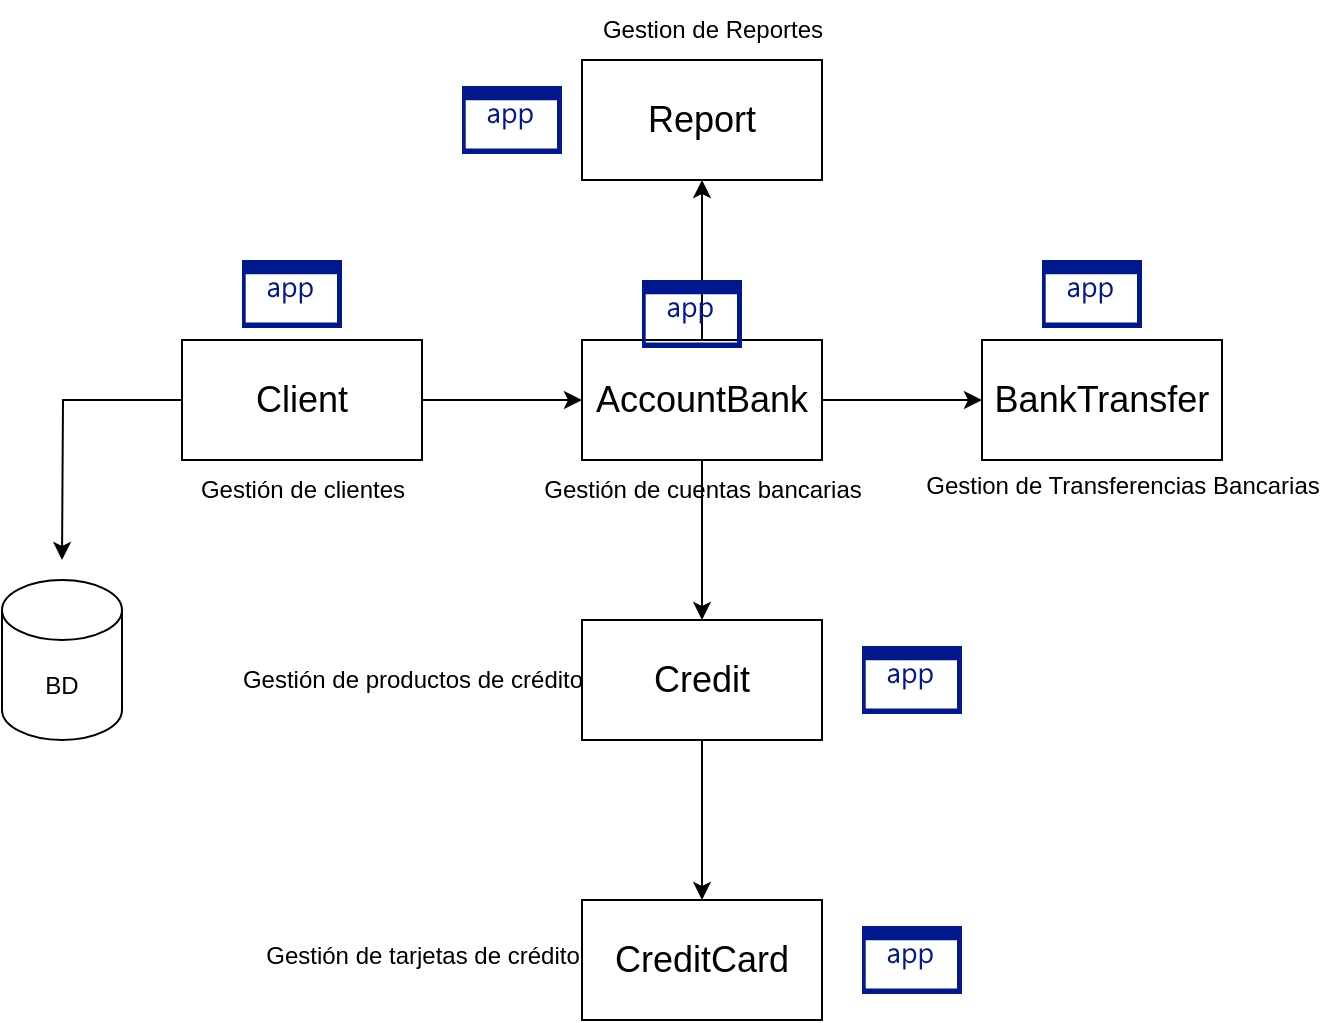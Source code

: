 <mxfile version="21.3.8" type="device">
  <diagram name="Página-1" id="Gio7KG2NXPK5Yx0mutEf">
    <mxGraphModel dx="1050" dy="1707" grid="1" gridSize="10" guides="1" tooltips="1" connect="1" arrows="1" fold="1" page="1" pageScale="1" pageWidth="827" pageHeight="1169" math="0" shadow="0">
      <root>
        <mxCell id="0" />
        <mxCell id="1" parent="0" />
        <mxCell id="1FsUyw3Njqve6poEUlqJ-3" value="" style="edgeStyle=orthogonalEdgeStyle;rounded=0;orthogonalLoop=1;jettySize=auto;html=1;" parent="1" source="1FsUyw3Njqve6poEUlqJ-1" target="1FsUyw3Njqve6poEUlqJ-2" edge="1">
          <mxGeometry relative="1" as="geometry" />
        </mxCell>
        <mxCell id="wBw1clL6-mYDns_y-LOk-19" value="" style="edgeStyle=orthogonalEdgeStyle;rounded=0;orthogonalLoop=1;jettySize=auto;html=1;" edge="1" parent="1" source="1FsUyw3Njqve6poEUlqJ-1">
          <mxGeometry relative="1" as="geometry">
            <mxPoint x="90" y="230" as="targetPoint" />
          </mxGeometry>
        </mxCell>
        <mxCell id="1FsUyw3Njqve6poEUlqJ-1" value="&lt;font style=&quot;font-size: 18px;&quot;&gt;Client&lt;/font&gt;" style="rounded=0;whiteSpace=wrap;html=1;" parent="1" vertex="1">
          <mxGeometry x="150" y="120" width="120" height="60" as="geometry" />
        </mxCell>
        <mxCell id="wBw1clL6-mYDns_y-LOk-3" value="" style="edgeStyle=orthogonalEdgeStyle;rounded=0;orthogonalLoop=1;jettySize=auto;html=1;" edge="1" parent="1" source="1FsUyw3Njqve6poEUlqJ-2" target="wBw1clL6-mYDns_y-LOk-2">
          <mxGeometry relative="1" as="geometry" />
        </mxCell>
        <mxCell id="wBw1clL6-mYDns_y-LOk-8" value="" style="edgeStyle=orthogonalEdgeStyle;rounded=0;orthogonalLoop=1;jettySize=auto;html=1;" edge="1" parent="1" source="1FsUyw3Njqve6poEUlqJ-2" target="1FsUyw3Njqve6poEUlqJ-4">
          <mxGeometry relative="1" as="geometry" />
        </mxCell>
        <mxCell id="wBw1clL6-mYDns_y-LOk-13" value="" style="edgeStyle=orthogonalEdgeStyle;rounded=0;orthogonalLoop=1;jettySize=auto;html=1;" edge="1" parent="1" source="1FsUyw3Njqve6poEUlqJ-2" target="wBw1clL6-mYDns_y-LOk-12">
          <mxGeometry relative="1" as="geometry" />
        </mxCell>
        <mxCell id="1FsUyw3Njqve6poEUlqJ-2" value="&lt;font style=&quot;font-size: 18px;&quot;&gt;AccountBank&lt;/font&gt;" style="whiteSpace=wrap;html=1;rounded=0;" parent="1" vertex="1">
          <mxGeometry x="350" y="120" width="120" height="60" as="geometry" />
        </mxCell>
        <mxCell id="1FsUyw3Njqve6poEUlqJ-7" value="" style="edgeStyle=orthogonalEdgeStyle;rounded=0;orthogonalLoop=1;jettySize=auto;html=1;" parent="1" source="1FsUyw3Njqve6poEUlqJ-4" target="1FsUyw3Njqve6poEUlqJ-6" edge="1">
          <mxGeometry relative="1" as="geometry" />
        </mxCell>
        <mxCell id="1FsUyw3Njqve6poEUlqJ-4" value="&lt;font style=&quot;font-size: 18px;&quot;&gt;Credit&lt;/font&gt;" style="whiteSpace=wrap;html=1;rounded=0;" parent="1" vertex="1">
          <mxGeometry x="350" y="260" width="120" height="60" as="geometry" />
        </mxCell>
        <mxCell id="1FsUyw3Njqve6poEUlqJ-6" value="&lt;font style=&quot;font-size: 18px;&quot;&gt;CreditCard&lt;/font&gt;" style="whiteSpace=wrap;html=1;rounded=0;" parent="1" vertex="1">
          <mxGeometry x="350" y="400" width="120" height="60" as="geometry" />
        </mxCell>
        <mxCell id="1FsUyw3Njqve6poEUlqJ-8" value="" style="sketch=0;aspect=fixed;pointerEvents=1;shadow=0;dashed=0;html=1;strokeColor=none;labelPosition=center;verticalLabelPosition=bottom;verticalAlign=top;align=center;fillColor=#00188D;shape=mxgraph.mscae.enterprise.application" parent="1" vertex="1">
          <mxGeometry x="180" y="80" width="50" height="34" as="geometry" />
        </mxCell>
        <mxCell id="1FsUyw3Njqve6poEUlqJ-10" value="" style="sketch=0;aspect=fixed;pointerEvents=1;shadow=0;dashed=0;html=1;strokeColor=none;labelPosition=center;verticalLabelPosition=bottom;verticalAlign=top;align=center;fillColor=#00188D;shape=mxgraph.mscae.enterprise.application" parent="1" vertex="1">
          <mxGeometry x="490" y="273" width="50" height="34" as="geometry" />
        </mxCell>
        <mxCell id="1FsUyw3Njqve6poEUlqJ-11" value="" style="sketch=0;aspect=fixed;pointerEvents=1;shadow=0;dashed=0;html=1;strokeColor=none;labelPosition=center;verticalLabelPosition=bottom;verticalAlign=top;align=center;fillColor=#00188D;shape=mxgraph.mscae.enterprise.application" parent="1" vertex="1">
          <mxGeometry x="490" y="413" width="50" height="34" as="geometry" />
        </mxCell>
        <mxCell id="1FsUyw3Njqve6poEUlqJ-15" value="Gestión de clientes" style="text;html=1;align=center;verticalAlign=middle;resizable=0;points=[];autosize=1;strokeColor=none;fillColor=none;" parent="1" vertex="1">
          <mxGeometry x="150" y="180" width="120" height="30" as="geometry" />
        </mxCell>
        <mxCell id="1FsUyw3Njqve6poEUlqJ-17" value="Gestión de productos de crédito" style="text;html=1;align=center;verticalAlign=middle;resizable=0;points=[];autosize=1;strokeColor=none;fillColor=none;" parent="1" vertex="1">
          <mxGeometry x="170" y="275" width="190" height="30" as="geometry" />
        </mxCell>
        <mxCell id="1FsUyw3Njqve6poEUlqJ-18" value="Gestión de tarjetas de crédito" style="text;html=1;align=center;verticalAlign=middle;resizable=0;points=[];autosize=1;strokeColor=none;fillColor=none;" parent="1" vertex="1">
          <mxGeometry x="180" y="413" width="180" height="30" as="geometry" />
        </mxCell>
        <mxCell id="1FsUyw3Njqve6poEUlqJ-16" value="Gestión de cuentas bancarias" style="text;html=1;align=center;verticalAlign=middle;resizable=0;points=[];autosize=1;strokeColor=none;fillColor=none;" parent="1" vertex="1">
          <mxGeometry x="320" y="180" width="180" height="30" as="geometry" />
        </mxCell>
        <mxCell id="wBw1clL6-mYDns_y-LOk-2" value="&lt;font style=&quot;font-size: 18px;&quot;&gt;BankTransfer&lt;/font&gt;" style="whiteSpace=wrap;html=1;rounded=0;" vertex="1" parent="1">
          <mxGeometry x="550" y="120" width="120" height="60" as="geometry" />
        </mxCell>
        <mxCell id="wBw1clL6-mYDns_y-LOk-5" value="" style="sketch=0;aspect=fixed;pointerEvents=1;shadow=0;dashed=0;html=1;strokeColor=none;labelPosition=center;verticalLabelPosition=bottom;verticalAlign=top;align=center;fillColor=#00188D;shape=mxgraph.mscae.enterprise.application" vertex="1" parent="1">
          <mxGeometry x="580" y="80" width="50" height="34" as="geometry" />
        </mxCell>
        <mxCell id="wBw1clL6-mYDns_y-LOk-9" value="Gestion de Transferencias Bancarias" style="text;html=1;align=center;verticalAlign=middle;resizable=0;points=[];autosize=1;strokeColor=none;fillColor=none;" vertex="1" parent="1">
          <mxGeometry x="510" y="178" width="220" height="30" as="geometry" />
        </mxCell>
        <mxCell id="wBw1clL6-mYDns_y-LOk-12" value="&lt;font style=&quot;font-size: 18px;&quot;&gt;Report&lt;/font&gt;" style="whiteSpace=wrap;html=1;rounded=0;" vertex="1" parent="1">
          <mxGeometry x="350" y="-20" width="120" height="60" as="geometry" />
        </mxCell>
        <mxCell id="wBw1clL6-mYDns_y-LOk-14" value="Gestion de Reportes" style="text;html=1;align=center;verticalAlign=middle;resizable=0;points=[];autosize=1;strokeColor=none;fillColor=none;" vertex="1" parent="1">
          <mxGeometry x="350" y="-50" width="130" height="30" as="geometry" />
        </mxCell>
        <mxCell id="wBw1clL6-mYDns_y-LOk-15" value="" style="sketch=0;aspect=fixed;pointerEvents=1;shadow=0;dashed=0;html=1;strokeColor=none;labelPosition=center;verticalLabelPosition=bottom;verticalAlign=top;align=center;fillColor=#00188D;shape=mxgraph.mscae.enterprise.application" vertex="1" parent="1">
          <mxGeometry x="290" y="-7" width="50" height="34" as="geometry" />
        </mxCell>
        <mxCell id="wBw1clL6-mYDns_y-LOk-16" value="" style="sketch=0;aspect=fixed;pointerEvents=1;shadow=0;dashed=0;html=1;strokeColor=none;labelPosition=center;verticalLabelPosition=bottom;verticalAlign=top;align=center;fillColor=#00188D;shape=mxgraph.mscae.enterprise.application" vertex="1" parent="1">
          <mxGeometry x="380" y="90" width="50" height="34" as="geometry" />
        </mxCell>
        <mxCell id="wBw1clL6-mYDns_y-LOk-17" value="BD" style="shape=cylinder3;whiteSpace=wrap;html=1;boundedLbl=1;backgroundOutline=1;size=15;" vertex="1" parent="1">
          <mxGeometry x="60" y="240" width="60" height="80" as="geometry" />
        </mxCell>
      </root>
    </mxGraphModel>
  </diagram>
</mxfile>
